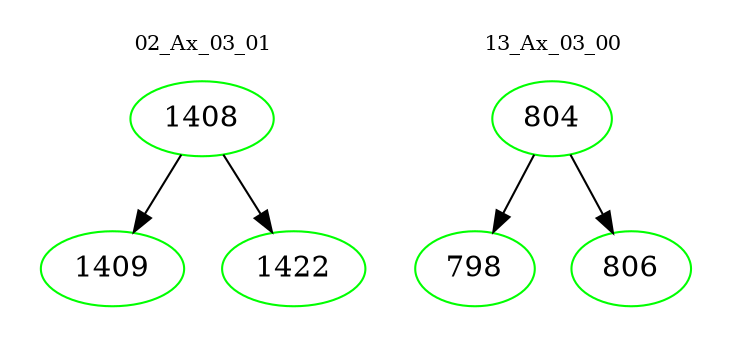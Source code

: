digraph{
subgraph cluster_0 {
color = white
label = "02_Ax_03_01";
fontsize=10;
T0_1408 [label="1408", color="green"]
T0_1408 -> T0_1409 [color="black"]
T0_1409 [label="1409", color="green"]
T0_1408 -> T0_1422 [color="black"]
T0_1422 [label="1422", color="green"]
}
subgraph cluster_1 {
color = white
label = "13_Ax_03_00";
fontsize=10;
T1_804 [label="804", color="green"]
T1_804 -> T1_798 [color="black"]
T1_798 [label="798", color="green"]
T1_804 -> T1_806 [color="black"]
T1_806 [label="806", color="green"]
}
}

